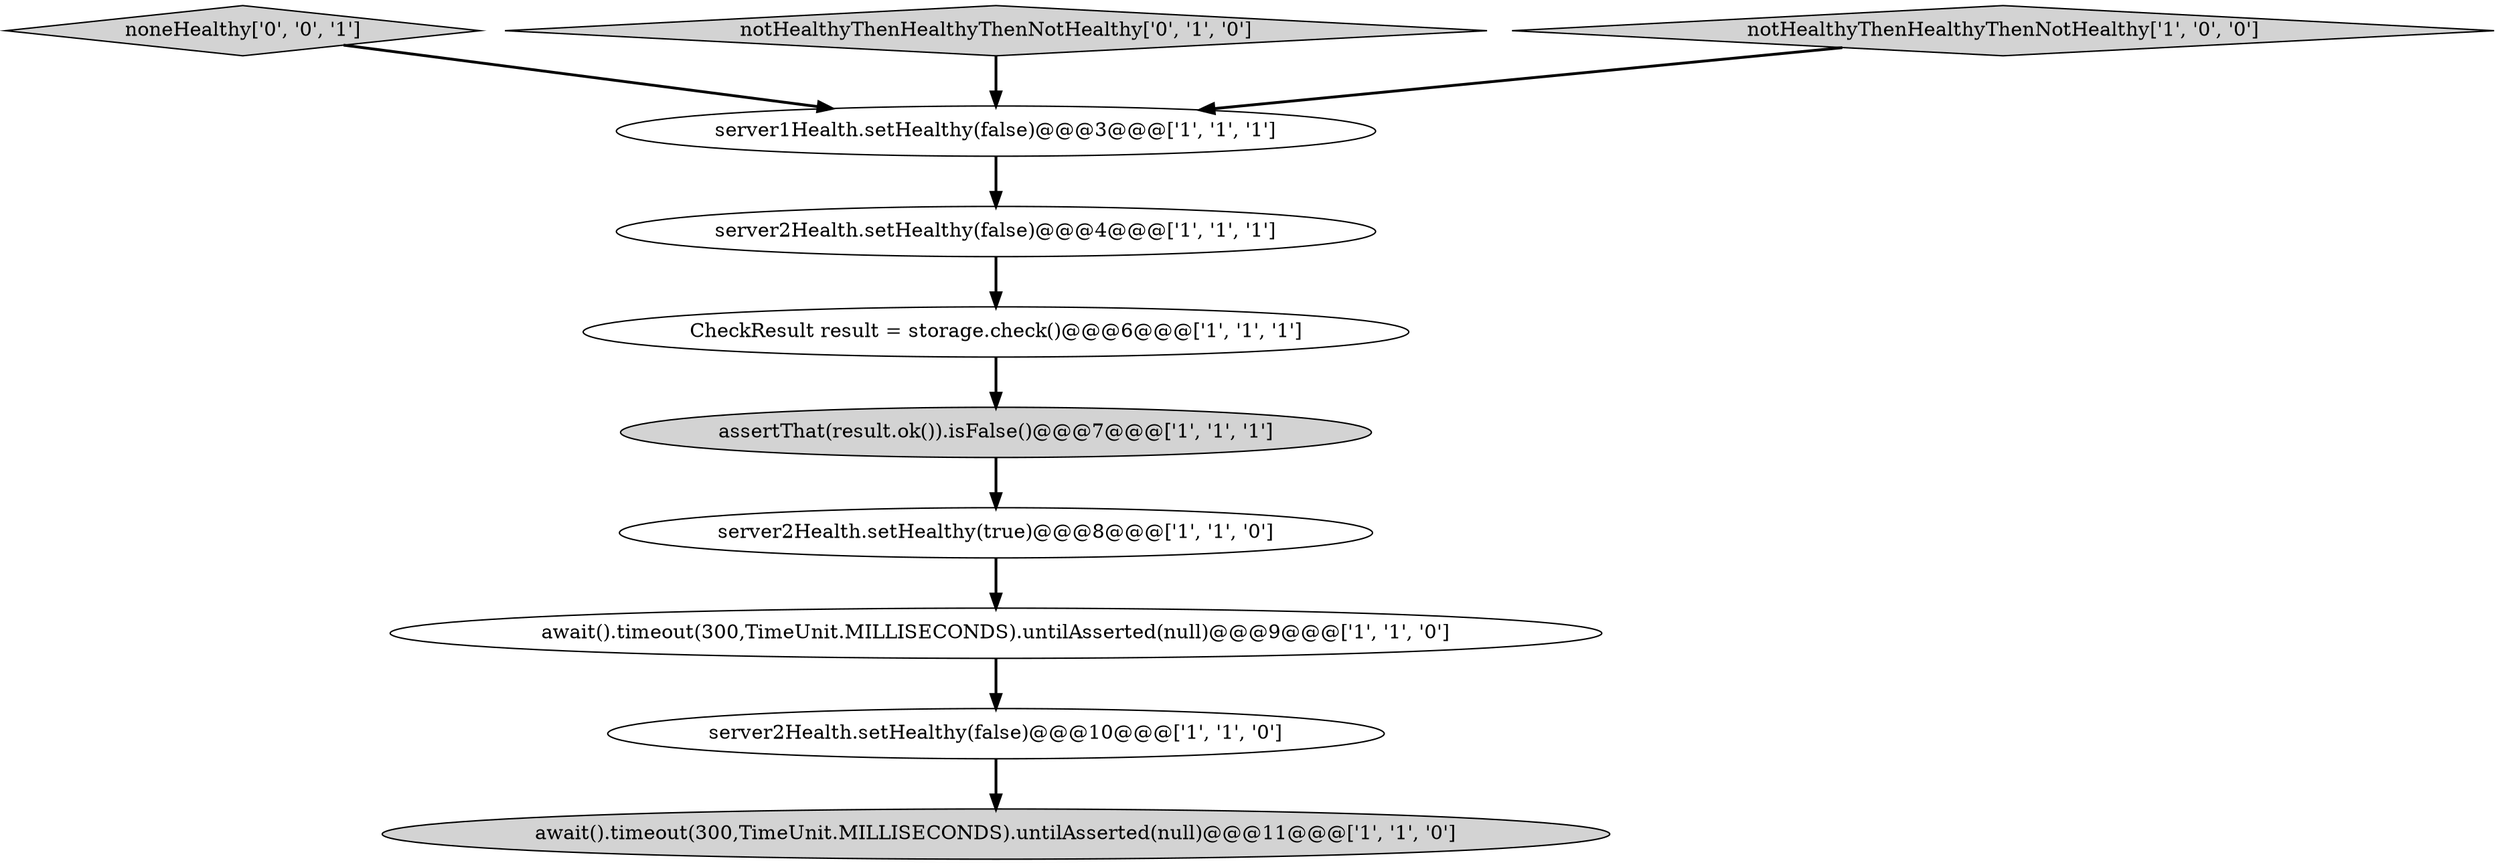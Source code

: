 digraph {
10 [style = filled, label = "noneHealthy['0', '0', '1']", fillcolor = lightgray, shape = diamond image = "AAA0AAABBB3BBB"];
4 [style = filled, label = "CheckResult result = storage.check()@@@6@@@['1', '1', '1']", fillcolor = white, shape = ellipse image = "AAA0AAABBB1BBB"];
9 [style = filled, label = "notHealthyThenHealthyThenNotHealthy['0', '1', '0']", fillcolor = lightgray, shape = diamond image = "AAA0AAABBB2BBB"];
2 [style = filled, label = "await().timeout(300,TimeUnit.MILLISECONDS).untilAsserted(null)@@@11@@@['1', '1', '0']", fillcolor = lightgray, shape = ellipse image = "AAA0AAABBB1BBB"];
3 [style = filled, label = "server2Health.setHealthy(false)@@@4@@@['1', '1', '1']", fillcolor = white, shape = ellipse image = "AAA0AAABBB1BBB"];
8 [style = filled, label = "notHealthyThenHealthyThenNotHealthy['1', '0', '0']", fillcolor = lightgray, shape = diamond image = "AAA0AAABBB1BBB"];
0 [style = filled, label = "server2Health.setHealthy(false)@@@10@@@['1', '1', '0']", fillcolor = white, shape = ellipse image = "AAA0AAABBB1BBB"];
5 [style = filled, label = "assertThat(result.ok()).isFalse()@@@7@@@['1', '1', '1']", fillcolor = lightgray, shape = ellipse image = "AAA0AAABBB1BBB"];
1 [style = filled, label = "server2Health.setHealthy(true)@@@8@@@['1', '1', '0']", fillcolor = white, shape = ellipse image = "AAA0AAABBB1BBB"];
7 [style = filled, label = "server1Health.setHealthy(false)@@@3@@@['1', '1', '1']", fillcolor = white, shape = ellipse image = "AAA0AAABBB1BBB"];
6 [style = filled, label = "await().timeout(300,TimeUnit.MILLISECONDS).untilAsserted(null)@@@9@@@['1', '1', '0']", fillcolor = white, shape = ellipse image = "AAA0AAABBB1BBB"];
4->5 [style = bold, label=""];
6->0 [style = bold, label=""];
8->7 [style = bold, label=""];
10->7 [style = bold, label=""];
0->2 [style = bold, label=""];
1->6 [style = bold, label=""];
7->3 [style = bold, label=""];
3->4 [style = bold, label=""];
9->7 [style = bold, label=""];
5->1 [style = bold, label=""];
}
